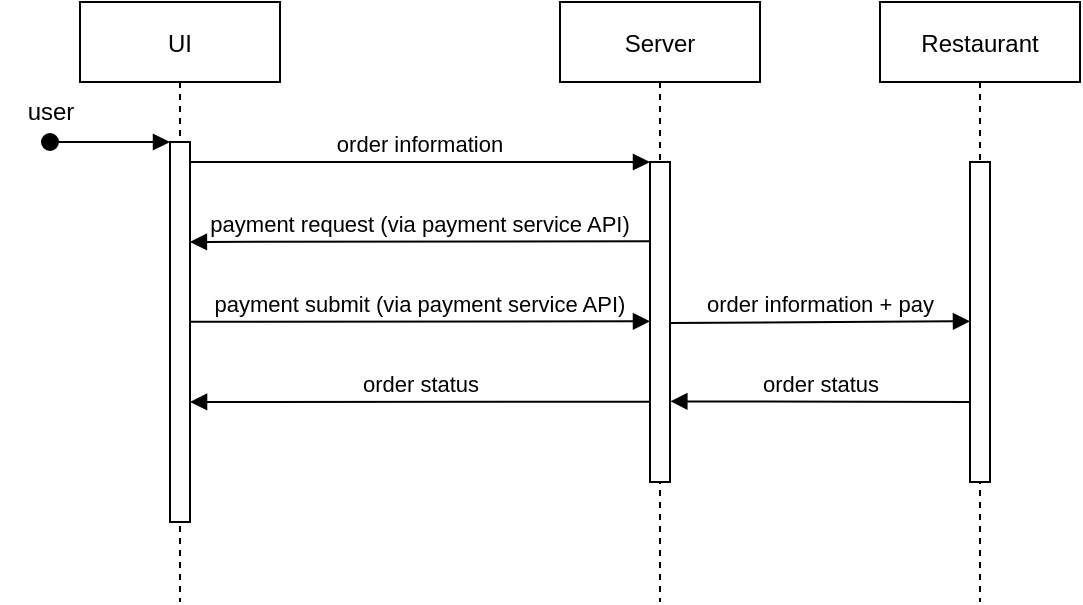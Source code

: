 <mxfile version="20.4.2" type="github">
  <diagram id="kgpKYQtTHZ0yAKxKKP6v" name="Page-1">
    <mxGraphModel dx="1483" dy="821" grid="1" gridSize="10" guides="1" tooltips="1" connect="1" arrows="1" fold="1" page="1" pageScale="1" pageWidth="850" pageHeight="1100" math="0" shadow="0">
      <root>
        <mxCell id="0" />
        <mxCell id="1" parent="0" />
        <mxCell id="3nuBFxr9cyL0pnOWT2aG-1" value="UI" style="shape=umlLifeline;perimeter=lifelinePerimeter;container=1;collapsible=0;recursiveResize=0;rounded=0;shadow=0;strokeWidth=1;" parent="1" vertex="1">
          <mxGeometry x="120" y="80" width="100" height="300" as="geometry" />
        </mxCell>
        <mxCell id="3nuBFxr9cyL0pnOWT2aG-2" value="" style="points=[];perimeter=orthogonalPerimeter;rounded=0;shadow=0;strokeWidth=1;" parent="3nuBFxr9cyL0pnOWT2aG-1" vertex="1">
          <mxGeometry x="45" y="70" width="10" height="190" as="geometry" />
        </mxCell>
        <mxCell id="3nuBFxr9cyL0pnOWT2aG-3" value="" style="verticalAlign=bottom;startArrow=oval;endArrow=block;startSize=8;shadow=0;strokeWidth=1;" parent="3nuBFxr9cyL0pnOWT2aG-1" target="3nuBFxr9cyL0pnOWT2aG-2" edge="1">
          <mxGeometry relative="1" as="geometry">
            <mxPoint x="-15" y="70" as="sourcePoint" />
          </mxGeometry>
        </mxCell>
        <mxCell id="3nuBFxr9cyL0pnOWT2aG-5" value="Server" style="shape=umlLifeline;perimeter=lifelinePerimeter;container=1;collapsible=0;recursiveResize=0;rounded=0;shadow=0;strokeWidth=1;" parent="1" vertex="1">
          <mxGeometry x="360" y="80" width="100" height="300" as="geometry" />
        </mxCell>
        <mxCell id="3nuBFxr9cyL0pnOWT2aG-6" value="" style="points=[];perimeter=orthogonalPerimeter;rounded=0;shadow=0;strokeWidth=1;" parent="3nuBFxr9cyL0pnOWT2aG-5" vertex="1">
          <mxGeometry x="45" y="80" width="10" height="160" as="geometry" />
        </mxCell>
        <mxCell id="5vdfyk2JFr_zQxt2YWRC-3" value="payment submit (via payment service API)" style="verticalAlign=bottom;endArrow=block;entryX=0;entryY=0;shadow=0;strokeWidth=1;exitX=0.999;exitY=0.473;exitDx=0;exitDy=0;exitPerimeter=0;" edge="1" parent="3nuBFxr9cyL0pnOWT2aG-5" source="3nuBFxr9cyL0pnOWT2aG-2">
          <mxGeometry relative="1" as="geometry">
            <mxPoint x="-170" y="160" as="sourcePoint" />
            <mxPoint x="45" y="159.64" as="targetPoint" />
          </mxGeometry>
        </mxCell>
        <mxCell id="3nuBFxr9cyL0pnOWT2aG-8" value="order information" style="verticalAlign=bottom;endArrow=block;entryX=0;entryY=0;shadow=0;strokeWidth=1;" parent="1" source="3nuBFxr9cyL0pnOWT2aG-2" target="3nuBFxr9cyL0pnOWT2aG-6" edge="1">
          <mxGeometry relative="1" as="geometry">
            <mxPoint x="275" y="160" as="sourcePoint" />
          </mxGeometry>
        </mxCell>
        <mxCell id="3nuBFxr9cyL0pnOWT2aG-9" value="payment request (via payment service API)" style="verticalAlign=bottom;endArrow=block;entryX=0.996;entryY=0.263;shadow=0;strokeWidth=1;exitX=0.003;exitY=0.248;exitDx=0;exitDy=0;exitPerimeter=0;entryDx=0;entryDy=0;entryPerimeter=0;" parent="1" source="3nuBFxr9cyL0pnOWT2aG-6" target="3nuBFxr9cyL0pnOWT2aG-2" edge="1">
          <mxGeometry relative="1" as="geometry">
            <mxPoint x="344" y="200" as="sourcePoint" />
            <mxPoint x="179.0" y="200" as="targetPoint" />
          </mxGeometry>
        </mxCell>
        <mxCell id="5vdfyk2JFr_zQxt2YWRC-2" value="user" style="text;html=1;align=center;verticalAlign=middle;resizable=0;points=[];autosize=1;strokeColor=none;fillColor=none;" vertex="1" parent="1">
          <mxGeometry x="80" y="120" width="50" height="30" as="geometry" />
        </mxCell>
        <mxCell id="5vdfyk2JFr_zQxt2YWRC-4" value="Restaurant" style="shape=umlLifeline;perimeter=lifelinePerimeter;container=1;collapsible=0;recursiveResize=0;rounded=0;shadow=0;strokeWidth=1;" vertex="1" parent="1">
          <mxGeometry x="520" y="80" width="100" height="300" as="geometry" />
        </mxCell>
        <mxCell id="5vdfyk2JFr_zQxt2YWRC-5" value="" style="points=[];perimeter=orthogonalPerimeter;rounded=0;shadow=0;strokeWidth=1;" vertex="1" parent="5vdfyk2JFr_zQxt2YWRC-4">
          <mxGeometry x="45" y="80" width="10" height="160" as="geometry" />
        </mxCell>
        <mxCell id="5vdfyk2JFr_zQxt2YWRC-6" value="order information + pay" style="verticalAlign=bottom;endArrow=block;entryX=0;entryY=0;shadow=0;strokeWidth=1;exitX=1.024;exitY=0.503;exitDx=0;exitDy=0;exitPerimeter=0;" edge="1" parent="5vdfyk2JFr_zQxt2YWRC-4" source="3nuBFxr9cyL0pnOWT2aG-6">
          <mxGeometry relative="1" as="geometry">
            <mxPoint x="-110" y="160" as="sourcePoint" />
            <mxPoint x="45" y="159.64" as="targetPoint" />
          </mxGeometry>
        </mxCell>
        <mxCell id="5vdfyk2JFr_zQxt2YWRC-9" value="order status" style="html=1;verticalAlign=bottom;endArrow=block;rounded=0;exitX=-0.028;exitY=0.75;exitDx=0;exitDy=0;exitPerimeter=0;entryX=1.018;entryY=0.748;entryDx=0;entryDy=0;entryPerimeter=0;" edge="1" parent="1" source="5vdfyk2JFr_zQxt2YWRC-5" target="3nuBFxr9cyL0pnOWT2aG-6">
          <mxGeometry width="80" relative="1" as="geometry">
            <mxPoint x="450" y="290" as="sourcePoint" />
            <mxPoint x="530" y="290" as="targetPoint" />
          </mxGeometry>
        </mxCell>
        <mxCell id="5vdfyk2JFr_zQxt2YWRC-11" value="order status" style="html=1;verticalAlign=bottom;endArrow=block;rounded=0;exitX=-0.001;exitY=0.749;exitDx=0;exitDy=0;exitPerimeter=0;entryX=1.004;entryY=0.684;entryDx=0;entryDy=0;entryPerimeter=0;" edge="1" parent="1" source="3nuBFxr9cyL0pnOWT2aG-6" target="3nuBFxr9cyL0pnOWT2aG-2">
          <mxGeometry width="80" relative="1" as="geometry">
            <mxPoint x="399.54" y="280.32" as="sourcePoint" />
            <mxPoint x="250.0" y="280.0" as="targetPoint" />
          </mxGeometry>
        </mxCell>
      </root>
    </mxGraphModel>
  </diagram>
</mxfile>
